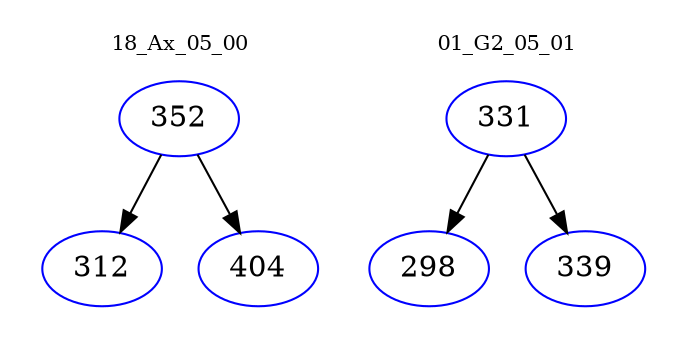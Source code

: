 digraph{
subgraph cluster_0 {
color = white
label = "18_Ax_05_00";
fontsize=10;
T0_352 [label="352", color="blue"]
T0_352 -> T0_312 [color="black"]
T0_312 [label="312", color="blue"]
T0_352 -> T0_404 [color="black"]
T0_404 [label="404", color="blue"]
}
subgraph cluster_1 {
color = white
label = "01_G2_05_01";
fontsize=10;
T1_331 [label="331", color="blue"]
T1_331 -> T1_298 [color="black"]
T1_298 [label="298", color="blue"]
T1_331 -> T1_339 [color="black"]
T1_339 [label="339", color="blue"]
}
}
